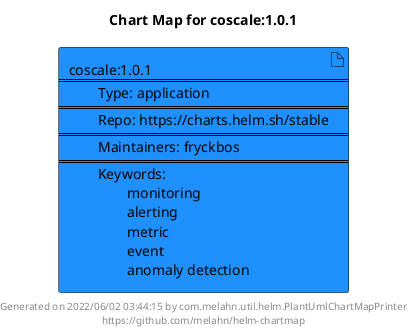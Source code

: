@startuml
skinparam linetype ortho
skinparam backgroundColor white
skinparam usecaseBorderColor black
skinparam usecaseArrowColor LightSlateGray
skinparam artifactBorderColor black
skinparam artifactArrowColor LightSlateGray

title Chart Map for coscale:1.0.1

'There is one referenced Helm Chart
artifact "coscale:1.0.1\n====\n\tType: application\n====\n\tRepo: https://charts.helm.sh/stable\n====\n\tMaintainers: fryckbos\n====\n\tKeywords: \n\t\tmonitoring\n\t\talerting\n\t\tmetric\n\t\tevent\n\t\tanomaly detection" as coscale_1_0_1 #DodgerBlue

'There are 0 referenced Docker Images

'Chart Dependencies

center footer Generated on 2022/06/02 03:44:15 by com.melahn.util.helm.PlantUmlChartMapPrinter\nhttps://github.com/melahn/helm-chartmap
@enduml
